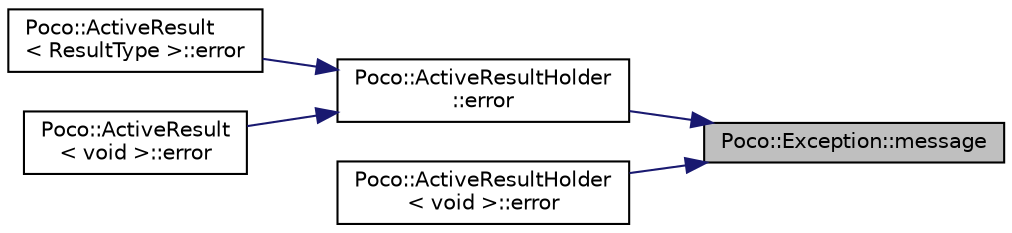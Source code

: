 digraph "Poco::Exception::message"
{
 // LATEX_PDF_SIZE
  edge [fontname="Helvetica",fontsize="10",labelfontname="Helvetica",labelfontsize="10"];
  node [fontname="Helvetica",fontsize="10",shape=record];
  rankdir="RL";
  Node1 [label="Poco::Exception::message",height=0.2,width=0.4,color="black", fillcolor="grey75", style="filled", fontcolor="black",tooltip=" "];
  Node1 -> Node2 [dir="back",color="midnightblue",fontsize="10",style="solid"];
  Node2 [label="Poco::ActiveResultHolder\l::error",height=0.2,width=0.4,color="black", fillcolor="white", style="filled",URL="$classPoco_1_1ActiveResultHolder.html#a2811e1dc292aa846d3ee4efc54e8b0ea",tooltip=" "];
  Node2 -> Node3 [dir="back",color="midnightblue",fontsize="10",style="solid"];
  Node3 [label="Poco::ActiveResult\l\< ResultType \>::error",height=0.2,width=0.4,color="black", fillcolor="white", style="filled",URL="$classPoco_1_1ActiveResult.html#afadfa6f4f8b37c633990bef692c00949",tooltip=" "];
  Node2 -> Node4 [dir="back",color="midnightblue",fontsize="10",style="solid"];
  Node4 [label="Poco::ActiveResult\l\< void \>::error",height=0.2,width=0.4,color="black", fillcolor="white", style="filled",URL="$classPoco_1_1ActiveResult_3_01void_01_4.html#a84c0e09829aee32f52b5d6dcd3d48ea9",tooltip=" "];
  Node1 -> Node5 [dir="back",color="midnightblue",fontsize="10",style="solid"];
  Node5 [label="Poco::ActiveResultHolder\l\< void \>::error",height=0.2,width=0.4,color="black", fillcolor="white", style="filled",URL="$classPoco_1_1ActiveResultHolder_3_01void_01_4.html#ad62732fd8ace6e5a2e45143dc8898453",tooltip=" "];
}
